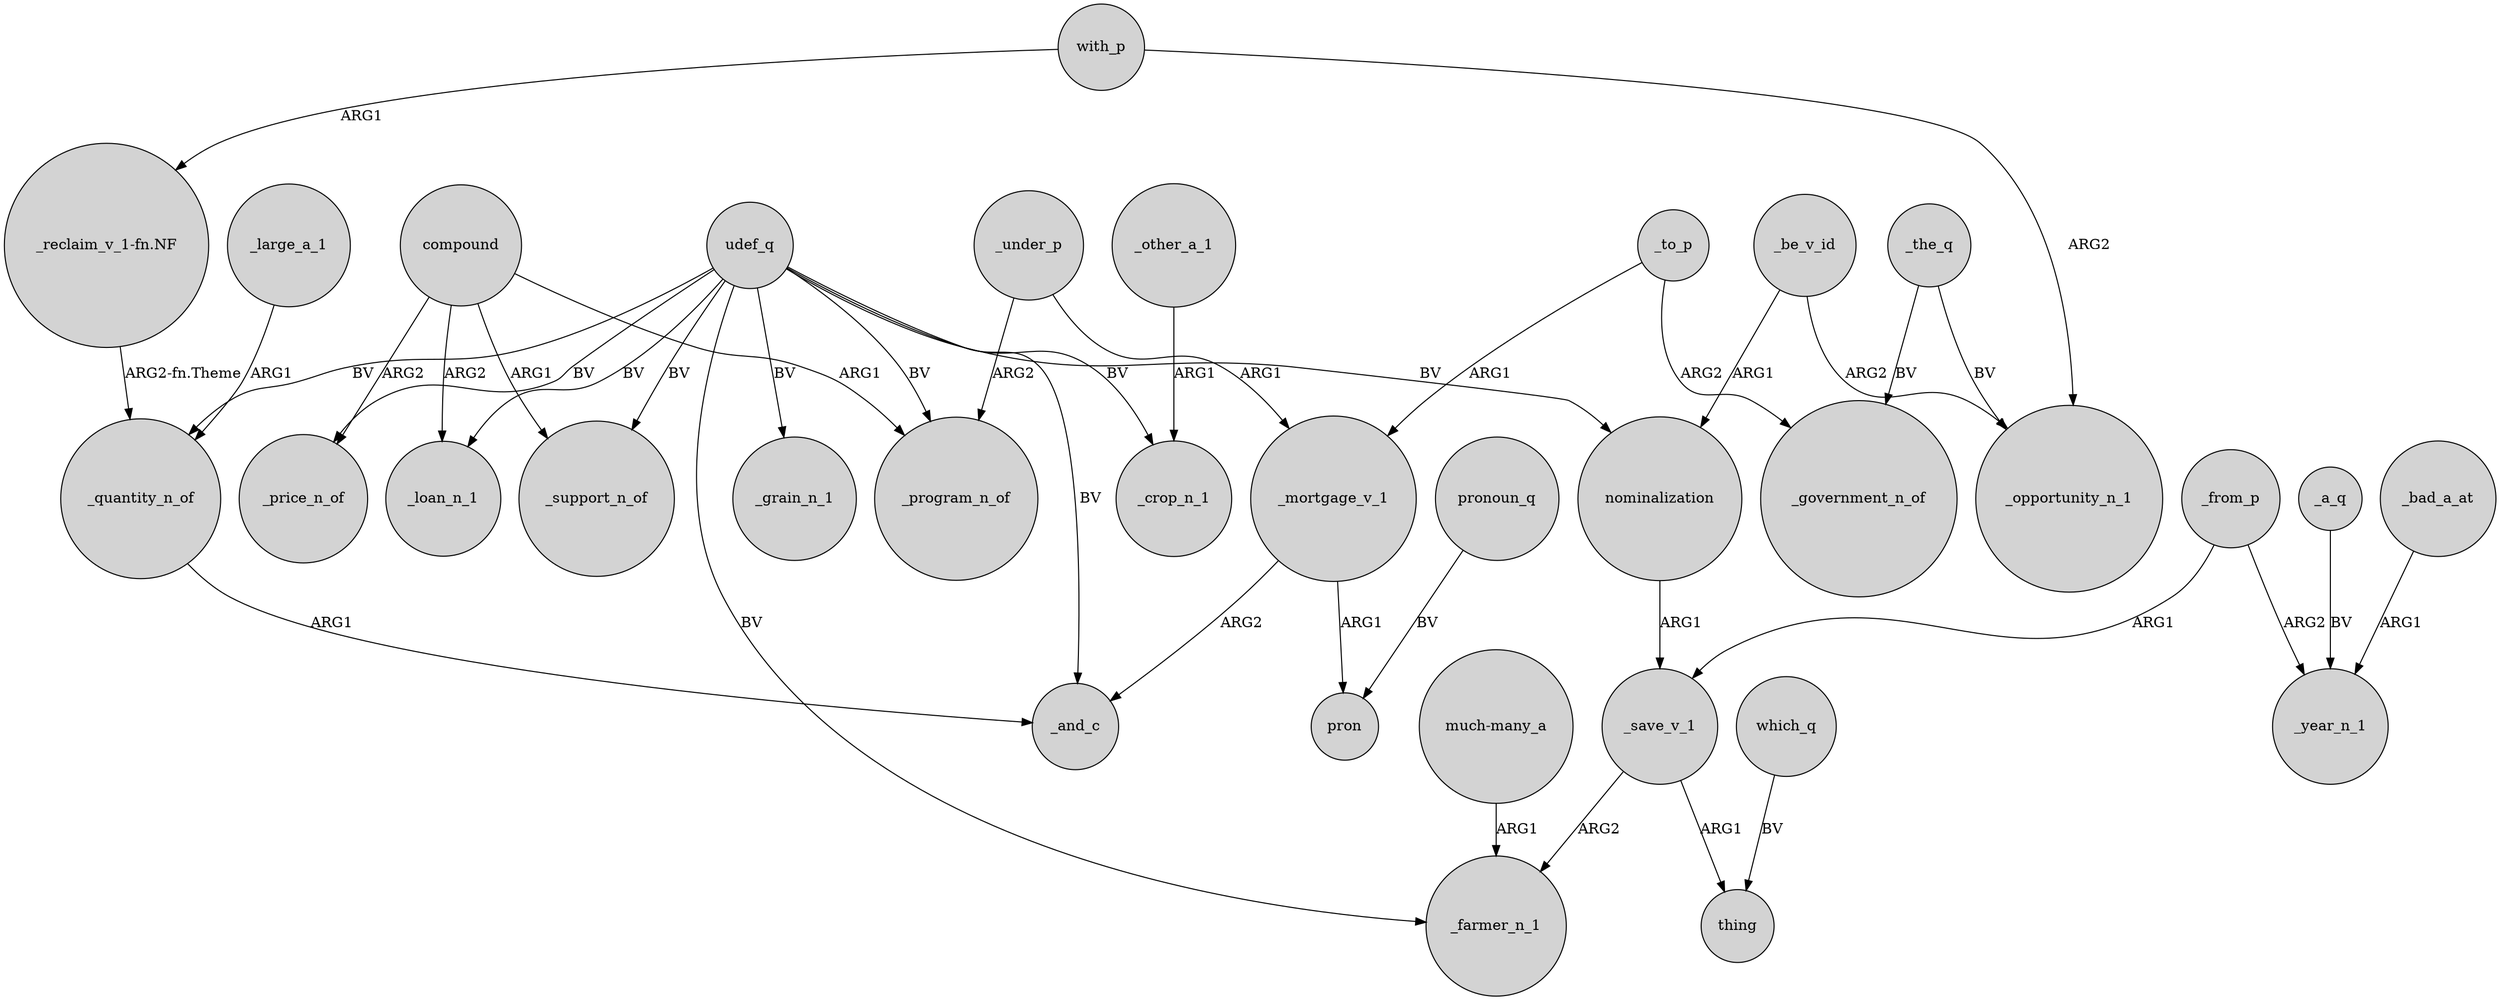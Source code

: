 digraph {
	node [shape=circle style=filled]
	compound -> _price_n_of [label=ARG2]
	udef_q -> _price_n_of [label=BV]
	_mortgage_v_1 -> pron [label=ARG1]
	_large_a_1 -> _quantity_n_of [label=ARG1]
	_be_v_id -> nominalization [label=ARG1]
	_to_p -> _government_n_of [label=ARG2]
	_save_v_1 -> _farmer_n_1 [label=ARG2]
	compound -> _support_n_of [label=ARG1]
	_from_p -> _save_v_1 [label=ARG1]
	udef_q -> _program_n_of [label=BV]
	_mortgage_v_1 -> _and_c [label=ARG2]
	_under_p -> _program_n_of [label=ARG2]
	_bad_a_at -> _year_n_1 [label=ARG1]
	_from_p -> _year_n_1 [label=ARG2]
	compound -> _loan_n_1 [label=ARG2]
	with_p -> _opportunity_n_1 [label=ARG2]
	_be_v_id -> _opportunity_n_1 [label=ARG2]
	udef_q -> _grain_n_1 [label=BV]
	pronoun_q -> pron [label=BV]
	"much-many_a" -> _farmer_n_1 [label=ARG1]
	_other_a_1 -> _crop_n_1 [label=ARG1]
	nominalization -> _save_v_1 [label=ARG1]
	udef_q -> _quantity_n_of [label=BV]
	_the_q -> _opportunity_n_1 [label=BV]
	_save_v_1 -> thing [label=ARG1]
	udef_q -> nominalization [label=BV]
	_to_p -> _mortgage_v_1 [label=ARG1]
	_quantity_n_of -> _and_c [label=ARG1]
	udef_q -> _farmer_n_1 [label=BV]
	_the_q -> _government_n_of [label=BV]
	"_reclaim_v_1-fn.NF" -> _quantity_n_of [label="ARG2-fn.Theme"]
	_under_p -> _mortgage_v_1 [label=ARG1]
	udef_q -> _support_n_of [label=BV]
	compound -> _program_n_of [label=ARG1]
	_a_q -> _year_n_1 [label=BV]
	udef_q -> _crop_n_1 [label=BV]
	with_p -> "_reclaim_v_1-fn.NF" [label=ARG1]
	udef_q -> _and_c [label=BV]
	udef_q -> _loan_n_1 [label=BV]
	which_q -> thing [label=BV]
}

